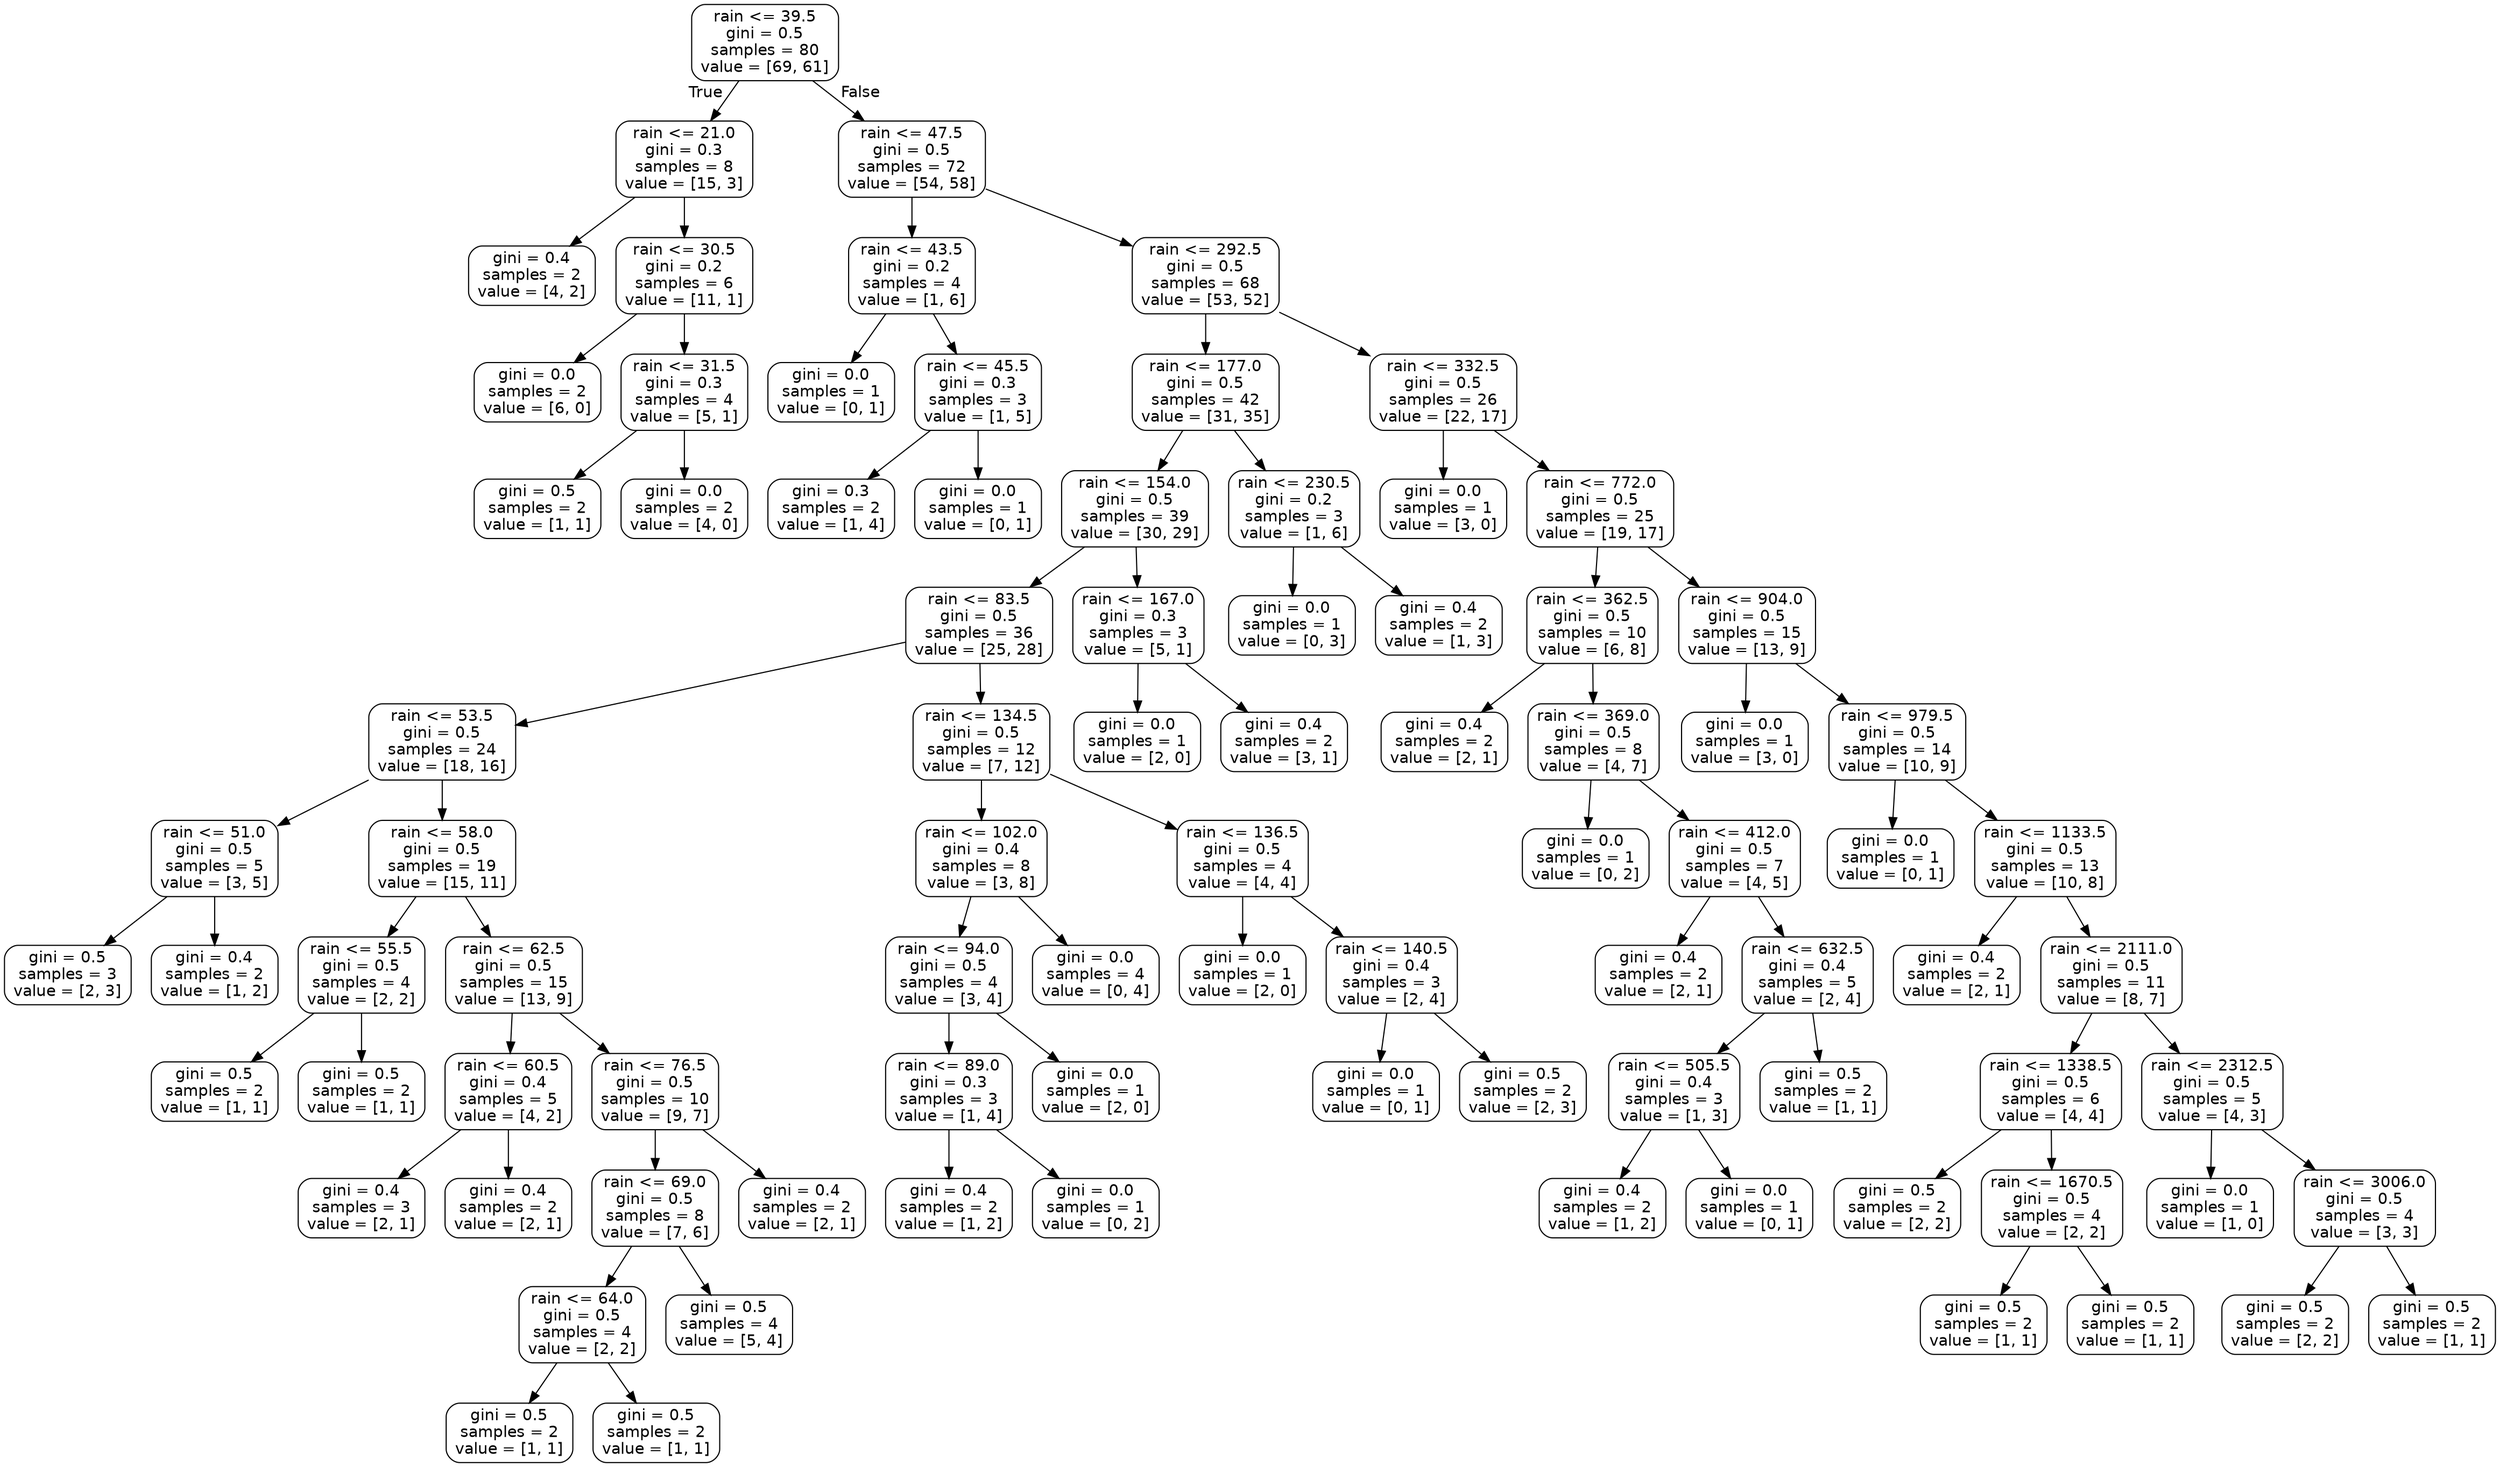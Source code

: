 digraph Tree {
node [shape=box, style="rounded", color="black", fontname=helvetica] ;
edge [fontname=helvetica] ;
0 [label="rain <= 39.5\ngini = 0.5\nsamples = 80\nvalue = [69, 61]"] ;
1 [label="rain <= 21.0\ngini = 0.3\nsamples = 8\nvalue = [15, 3]"] ;
0 -> 1 [labeldistance=2.5, labelangle=45, headlabel="True"] ;
2 [label="gini = 0.4\nsamples = 2\nvalue = [4, 2]"] ;
1 -> 2 ;
3 [label="rain <= 30.5\ngini = 0.2\nsamples = 6\nvalue = [11, 1]"] ;
1 -> 3 ;
4 [label="gini = 0.0\nsamples = 2\nvalue = [6, 0]"] ;
3 -> 4 ;
5 [label="rain <= 31.5\ngini = 0.3\nsamples = 4\nvalue = [5, 1]"] ;
3 -> 5 ;
6 [label="gini = 0.5\nsamples = 2\nvalue = [1, 1]"] ;
5 -> 6 ;
7 [label="gini = 0.0\nsamples = 2\nvalue = [4, 0]"] ;
5 -> 7 ;
8 [label="rain <= 47.5\ngini = 0.5\nsamples = 72\nvalue = [54, 58]"] ;
0 -> 8 [labeldistance=2.5, labelangle=-45, headlabel="False"] ;
9 [label="rain <= 43.5\ngini = 0.2\nsamples = 4\nvalue = [1, 6]"] ;
8 -> 9 ;
10 [label="gini = 0.0\nsamples = 1\nvalue = [0, 1]"] ;
9 -> 10 ;
11 [label="rain <= 45.5\ngini = 0.3\nsamples = 3\nvalue = [1, 5]"] ;
9 -> 11 ;
12 [label="gini = 0.3\nsamples = 2\nvalue = [1, 4]"] ;
11 -> 12 ;
13 [label="gini = 0.0\nsamples = 1\nvalue = [0, 1]"] ;
11 -> 13 ;
14 [label="rain <= 292.5\ngini = 0.5\nsamples = 68\nvalue = [53, 52]"] ;
8 -> 14 ;
15 [label="rain <= 177.0\ngini = 0.5\nsamples = 42\nvalue = [31, 35]"] ;
14 -> 15 ;
16 [label="rain <= 154.0\ngini = 0.5\nsamples = 39\nvalue = [30, 29]"] ;
15 -> 16 ;
17 [label="rain <= 83.5\ngini = 0.5\nsamples = 36\nvalue = [25, 28]"] ;
16 -> 17 ;
18 [label="rain <= 53.5\ngini = 0.5\nsamples = 24\nvalue = [18, 16]"] ;
17 -> 18 ;
19 [label="rain <= 51.0\ngini = 0.5\nsamples = 5\nvalue = [3, 5]"] ;
18 -> 19 ;
20 [label="gini = 0.5\nsamples = 3\nvalue = [2, 3]"] ;
19 -> 20 ;
21 [label="gini = 0.4\nsamples = 2\nvalue = [1, 2]"] ;
19 -> 21 ;
22 [label="rain <= 58.0\ngini = 0.5\nsamples = 19\nvalue = [15, 11]"] ;
18 -> 22 ;
23 [label="rain <= 55.5\ngini = 0.5\nsamples = 4\nvalue = [2, 2]"] ;
22 -> 23 ;
24 [label="gini = 0.5\nsamples = 2\nvalue = [1, 1]"] ;
23 -> 24 ;
25 [label="gini = 0.5\nsamples = 2\nvalue = [1, 1]"] ;
23 -> 25 ;
26 [label="rain <= 62.5\ngini = 0.5\nsamples = 15\nvalue = [13, 9]"] ;
22 -> 26 ;
27 [label="rain <= 60.5\ngini = 0.4\nsamples = 5\nvalue = [4, 2]"] ;
26 -> 27 ;
28 [label="gini = 0.4\nsamples = 3\nvalue = [2, 1]"] ;
27 -> 28 ;
29 [label="gini = 0.4\nsamples = 2\nvalue = [2, 1]"] ;
27 -> 29 ;
30 [label="rain <= 76.5\ngini = 0.5\nsamples = 10\nvalue = [9, 7]"] ;
26 -> 30 ;
31 [label="rain <= 69.0\ngini = 0.5\nsamples = 8\nvalue = [7, 6]"] ;
30 -> 31 ;
32 [label="rain <= 64.0\ngini = 0.5\nsamples = 4\nvalue = [2, 2]"] ;
31 -> 32 ;
33 [label="gini = 0.5\nsamples = 2\nvalue = [1, 1]"] ;
32 -> 33 ;
34 [label="gini = 0.5\nsamples = 2\nvalue = [1, 1]"] ;
32 -> 34 ;
35 [label="gini = 0.5\nsamples = 4\nvalue = [5, 4]"] ;
31 -> 35 ;
36 [label="gini = 0.4\nsamples = 2\nvalue = [2, 1]"] ;
30 -> 36 ;
37 [label="rain <= 134.5\ngini = 0.5\nsamples = 12\nvalue = [7, 12]"] ;
17 -> 37 ;
38 [label="rain <= 102.0\ngini = 0.4\nsamples = 8\nvalue = [3, 8]"] ;
37 -> 38 ;
39 [label="rain <= 94.0\ngini = 0.5\nsamples = 4\nvalue = [3, 4]"] ;
38 -> 39 ;
40 [label="rain <= 89.0\ngini = 0.3\nsamples = 3\nvalue = [1, 4]"] ;
39 -> 40 ;
41 [label="gini = 0.4\nsamples = 2\nvalue = [1, 2]"] ;
40 -> 41 ;
42 [label="gini = 0.0\nsamples = 1\nvalue = [0, 2]"] ;
40 -> 42 ;
43 [label="gini = 0.0\nsamples = 1\nvalue = [2, 0]"] ;
39 -> 43 ;
44 [label="gini = 0.0\nsamples = 4\nvalue = [0, 4]"] ;
38 -> 44 ;
45 [label="rain <= 136.5\ngini = 0.5\nsamples = 4\nvalue = [4, 4]"] ;
37 -> 45 ;
46 [label="gini = 0.0\nsamples = 1\nvalue = [2, 0]"] ;
45 -> 46 ;
47 [label="rain <= 140.5\ngini = 0.4\nsamples = 3\nvalue = [2, 4]"] ;
45 -> 47 ;
48 [label="gini = 0.0\nsamples = 1\nvalue = [0, 1]"] ;
47 -> 48 ;
49 [label="gini = 0.5\nsamples = 2\nvalue = [2, 3]"] ;
47 -> 49 ;
50 [label="rain <= 167.0\ngini = 0.3\nsamples = 3\nvalue = [5, 1]"] ;
16 -> 50 ;
51 [label="gini = 0.0\nsamples = 1\nvalue = [2, 0]"] ;
50 -> 51 ;
52 [label="gini = 0.4\nsamples = 2\nvalue = [3, 1]"] ;
50 -> 52 ;
53 [label="rain <= 230.5\ngini = 0.2\nsamples = 3\nvalue = [1, 6]"] ;
15 -> 53 ;
54 [label="gini = 0.0\nsamples = 1\nvalue = [0, 3]"] ;
53 -> 54 ;
55 [label="gini = 0.4\nsamples = 2\nvalue = [1, 3]"] ;
53 -> 55 ;
56 [label="rain <= 332.5\ngini = 0.5\nsamples = 26\nvalue = [22, 17]"] ;
14 -> 56 ;
57 [label="gini = 0.0\nsamples = 1\nvalue = [3, 0]"] ;
56 -> 57 ;
58 [label="rain <= 772.0\ngini = 0.5\nsamples = 25\nvalue = [19, 17]"] ;
56 -> 58 ;
59 [label="rain <= 362.5\ngini = 0.5\nsamples = 10\nvalue = [6, 8]"] ;
58 -> 59 ;
60 [label="gini = 0.4\nsamples = 2\nvalue = [2, 1]"] ;
59 -> 60 ;
61 [label="rain <= 369.0\ngini = 0.5\nsamples = 8\nvalue = [4, 7]"] ;
59 -> 61 ;
62 [label="gini = 0.0\nsamples = 1\nvalue = [0, 2]"] ;
61 -> 62 ;
63 [label="rain <= 412.0\ngini = 0.5\nsamples = 7\nvalue = [4, 5]"] ;
61 -> 63 ;
64 [label="gini = 0.4\nsamples = 2\nvalue = [2, 1]"] ;
63 -> 64 ;
65 [label="rain <= 632.5\ngini = 0.4\nsamples = 5\nvalue = [2, 4]"] ;
63 -> 65 ;
66 [label="rain <= 505.5\ngini = 0.4\nsamples = 3\nvalue = [1, 3]"] ;
65 -> 66 ;
67 [label="gini = 0.4\nsamples = 2\nvalue = [1, 2]"] ;
66 -> 67 ;
68 [label="gini = 0.0\nsamples = 1\nvalue = [0, 1]"] ;
66 -> 68 ;
69 [label="gini = 0.5\nsamples = 2\nvalue = [1, 1]"] ;
65 -> 69 ;
70 [label="rain <= 904.0\ngini = 0.5\nsamples = 15\nvalue = [13, 9]"] ;
58 -> 70 ;
71 [label="gini = 0.0\nsamples = 1\nvalue = [3, 0]"] ;
70 -> 71 ;
72 [label="rain <= 979.5\ngini = 0.5\nsamples = 14\nvalue = [10, 9]"] ;
70 -> 72 ;
73 [label="gini = 0.0\nsamples = 1\nvalue = [0, 1]"] ;
72 -> 73 ;
74 [label="rain <= 1133.5\ngini = 0.5\nsamples = 13\nvalue = [10, 8]"] ;
72 -> 74 ;
75 [label="gini = 0.4\nsamples = 2\nvalue = [2, 1]"] ;
74 -> 75 ;
76 [label="rain <= 2111.0\ngini = 0.5\nsamples = 11\nvalue = [8, 7]"] ;
74 -> 76 ;
77 [label="rain <= 1338.5\ngini = 0.5\nsamples = 6\nvalue = [4, 4]"] ;
76 -> 77 ;
78 [label="gini = 0.5\nsamples = 2\nvalue = [2, 2]"] ;
77 -> 78 ;
79 [label="rain <= 1670.5\ngini = 0.5\nsamples = 4\nvalue = [2, 2]"] ;
77 -> 79 ;
80 [label="gini = 0.5\nsamples = 2\nvalue = [1, 1]"] ;
79 -> 80 ;
81 [label="gini = 0.5\nsamples = 2\nvalue = [1, 1]"] ;
79 -> 81 ;
82 [label="rain <= 2312.5\ngini = 0.5\nsamples = 5\nvalue = [4, 3]"] ;
76 -> 82 ;
83 [label="gini = 0.0\nsamples = 1\nvalue = [1, 0]"] ;
82 -> 83 ;
84 [label="rain <= 3006.0\ngini = 0.5\nsamples = 4\nvalue = [3, 3]"] ;
82 -> 84 ;
85 [label="gini = 0.5\nsamples = 2\nvalue = [2, 2]"] ;
84 -> 85 ;
86 [label="gini = 0.5\nsamples = 2\nvalue = [1, 1]"] ;
84 -> 86 ;
}
